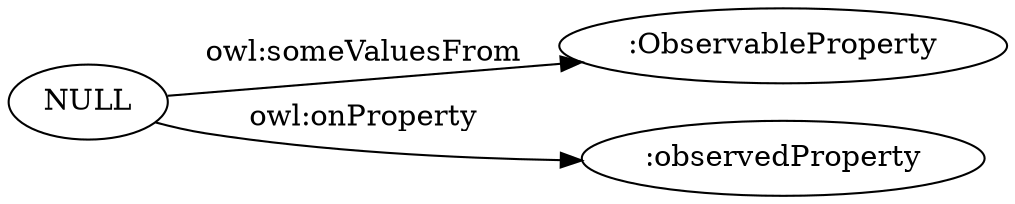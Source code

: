 digraph ar2dtool_diagram { 
rankdir=LR;
size="1501"
	"NULL" -> ":ObservableProperty" [ label = "owl:someValuesFrom" ];
	"NULL" -> ":observedProperty" [ label = "owl:onProperty" ];

}
